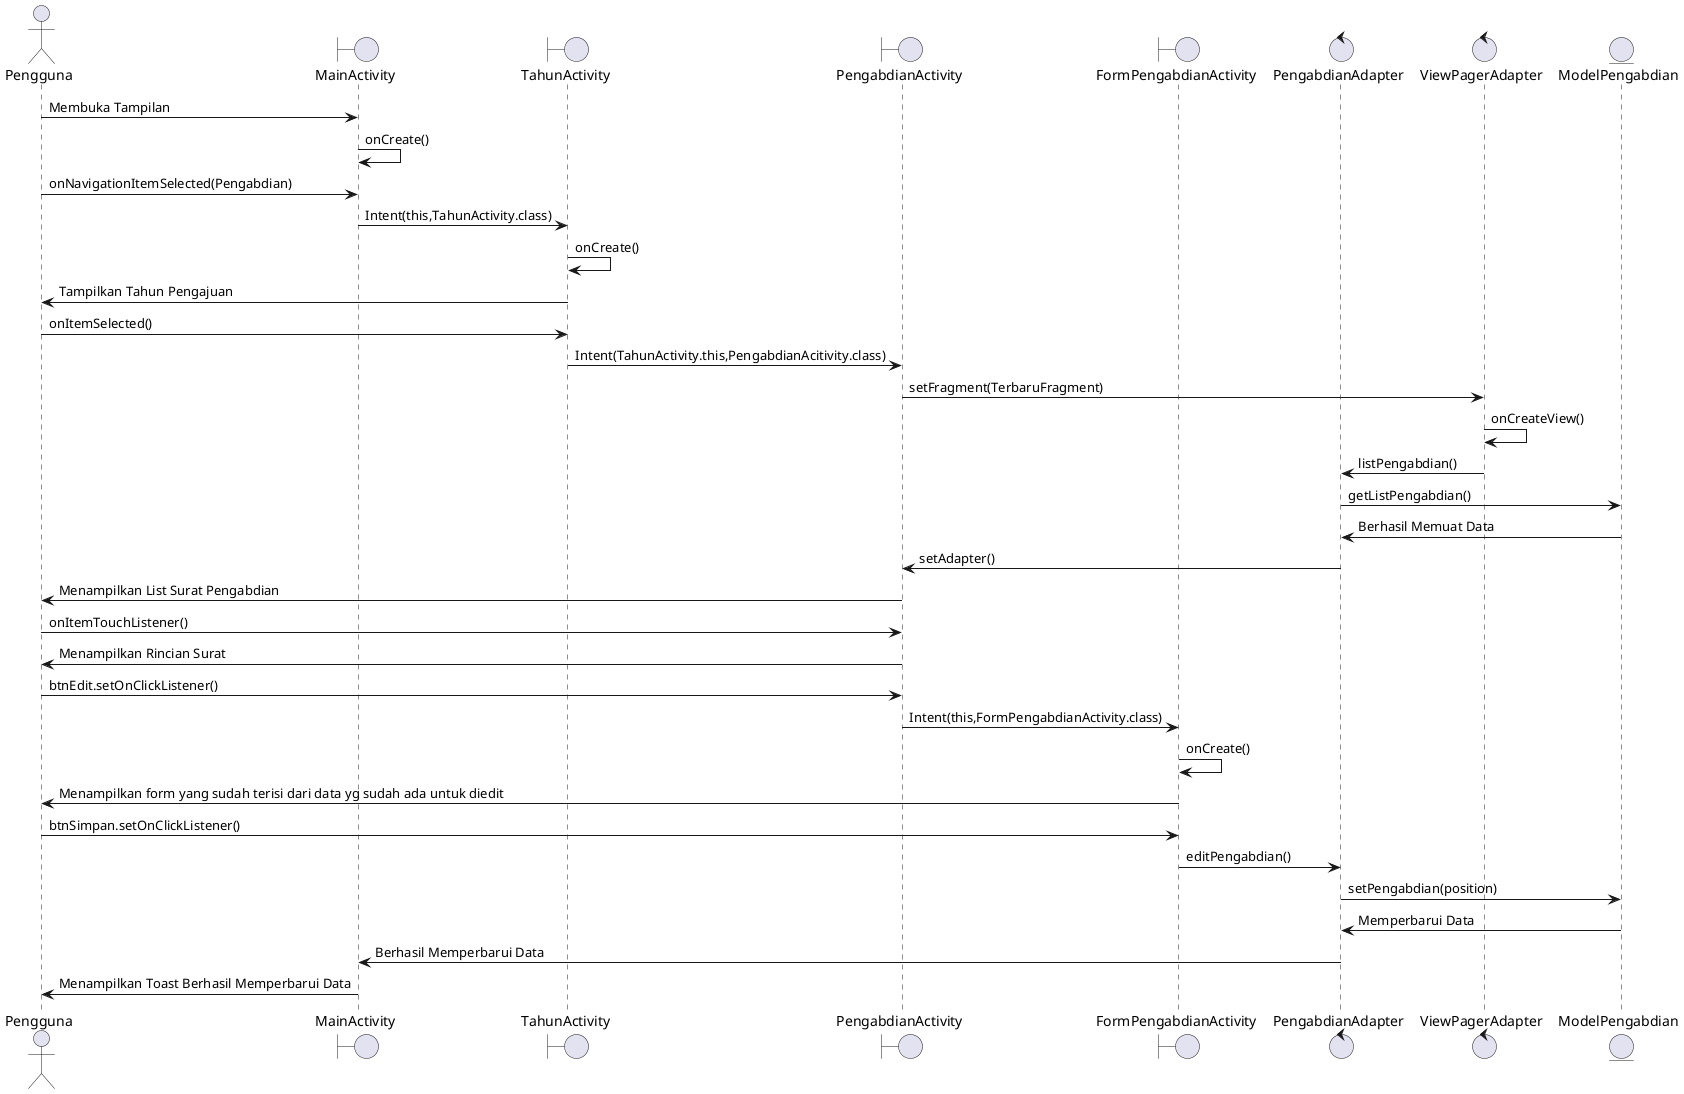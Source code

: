 @startuml
Actor Pengguna
Boundary MainActivity
Boundary TahunActivity
Boundary PengabdianActivity
Boundary FormPengabdianActivity
Control PengabdianAdapter
Control ViewPagerAdapter
Entity ModelPengabdian
Pengguna ->MainActivity:Membuka Tampilan
MainActivity-> MainActivity: onCreate()
Pengguna -> MainActivity : onNavigationItemSelected(Pengabdian)
MainActivity->TahunActivity:Intent(this,TahunActivity.class)
TahunActivity->TahunActivity:onCreate()
TahunActivity -> Pengguna: Tampilkan Tahun Pengajuan
Pengguna -> TahunActivity:onItemSelected()
TahunActivity -> PengabdianActivity:Intent(TahunActivity.this,PengabdianAcitivity.class)
PengabdianActivity->ViewPagerAdapter:setFragment(TerbaruFragment)
ViewPagerAdapter ->ViewPagerAdapter:onCreateView()
ViewPagerAdapter -> PengabdianAdapter:listPengabdian()
PengabdianAdapter -> ModelPengabdian: getListPengabdian()
ModelPengabdian -> PengabdianAdapter: Berhasil Memuat Data
PengabdianAdapter->PengabdianActivity:setAdapter()
PengabdianActivity->Pengguna:Menampilkan List Surat Pengabdian
Pengguna -> PengabdianActivity:onItemTouchListener()
PengabdianActivity->Pengguna:Menampilkan Rincian Surat
Pengguna -> PengabdianActivity:btnEdit.setOnClickListener()
PengabdianActivity->FormPengabdianActivity:Intent(this,FormPengabdianActivity.class)
FormPengabdianActivity->FormPengabdianActivity:onCreate()
FormPengabdianActivity->Pengguna:Menampilkan form yang sudah terisi dari data yg sudah ada untuk diedit
Pengguna->FormPengabdianActivity:btnSimpan.setOnClickListener()
FormPengabdianActivity->PengabdianAdapter:editPengabdian()
PengabdianAdapter->ModelPengabdian:setPengabdian(position)
ModelPengabdian->PengabdianAdapter:Memperbarui Data
PengabdianAdapter->MainActivity:Berhasil Memperbarui Data
MainActivity->Pengguna: Menampilkan Toast Berhasil Memperbarui Data
@enduml